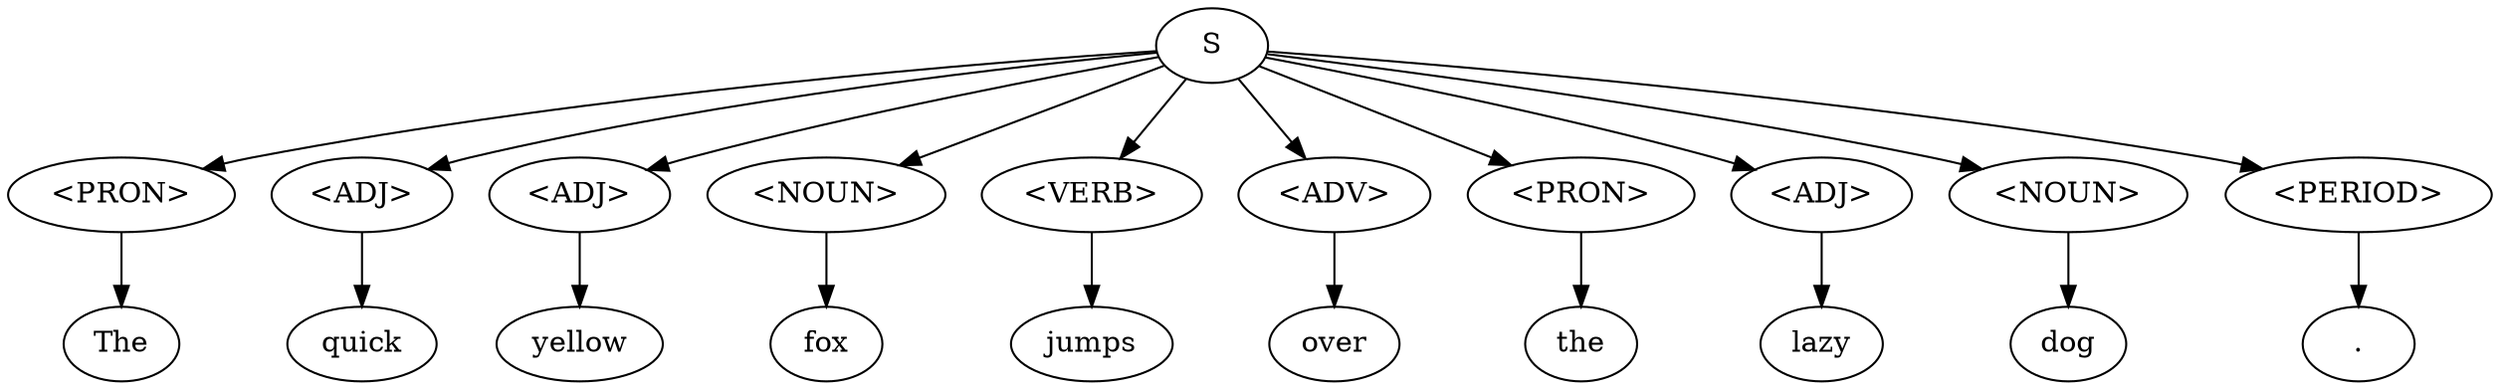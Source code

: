 digraph tree {
    "0x0" [label="S"];
    "0x1" [label="<PRON>"];
    "0x2" [label="The"];
    "0x3" [label="<ADJ>"];
    "0x4" [label="quick"];
    "0x5" [label="<ADJ>"];
    "0x6" [label="yellow"];
    "0x7" [label="<NOUN>"];
    "0x8" [label="fox"];
    "0x9" [label="<VERB>"];
    "0xa" [label="jumps"];
    "0xb" [label="<ADV>"];
    "0xc" [label="over"];
    "0xd" [label="<PRON>"];
    "0xe" [label="the"];
    "0xf" [label="<ADJ>"];
    "0x10" [label="lazy"];
    "0x11" [label="<NOUN>"];
    "0x12" [label="dog"];
    "0x13" [label="<PERIOD>"];
    "0x14" [label="."];
    "0x0" -> "0x1";
    "0x0" -> "0x3";
    "0x0" -> "0x5";
    "0x0" -> "0x7";
    "0x0" -> "0x9";
    "0x0" -> "0xb";
    "0x0" -> "0xd";
    "0x0" -> "0xf";
    "0x0" -> "0x11";
    "0x0" -> "0x13";
    "0x1" -> "0x2";
    "0x3" -> "0x4";
    "0x5" -> "0x6";
    "0x7" -> "0x8";
    "0x9" -> "0xa";
    "0xb" -> "0xc";
    "0xd" -> "0xe";
    "0xf" -> "0x10";
    "0x11" -> "0x12";
    "0x13" -> "0x14";
}
